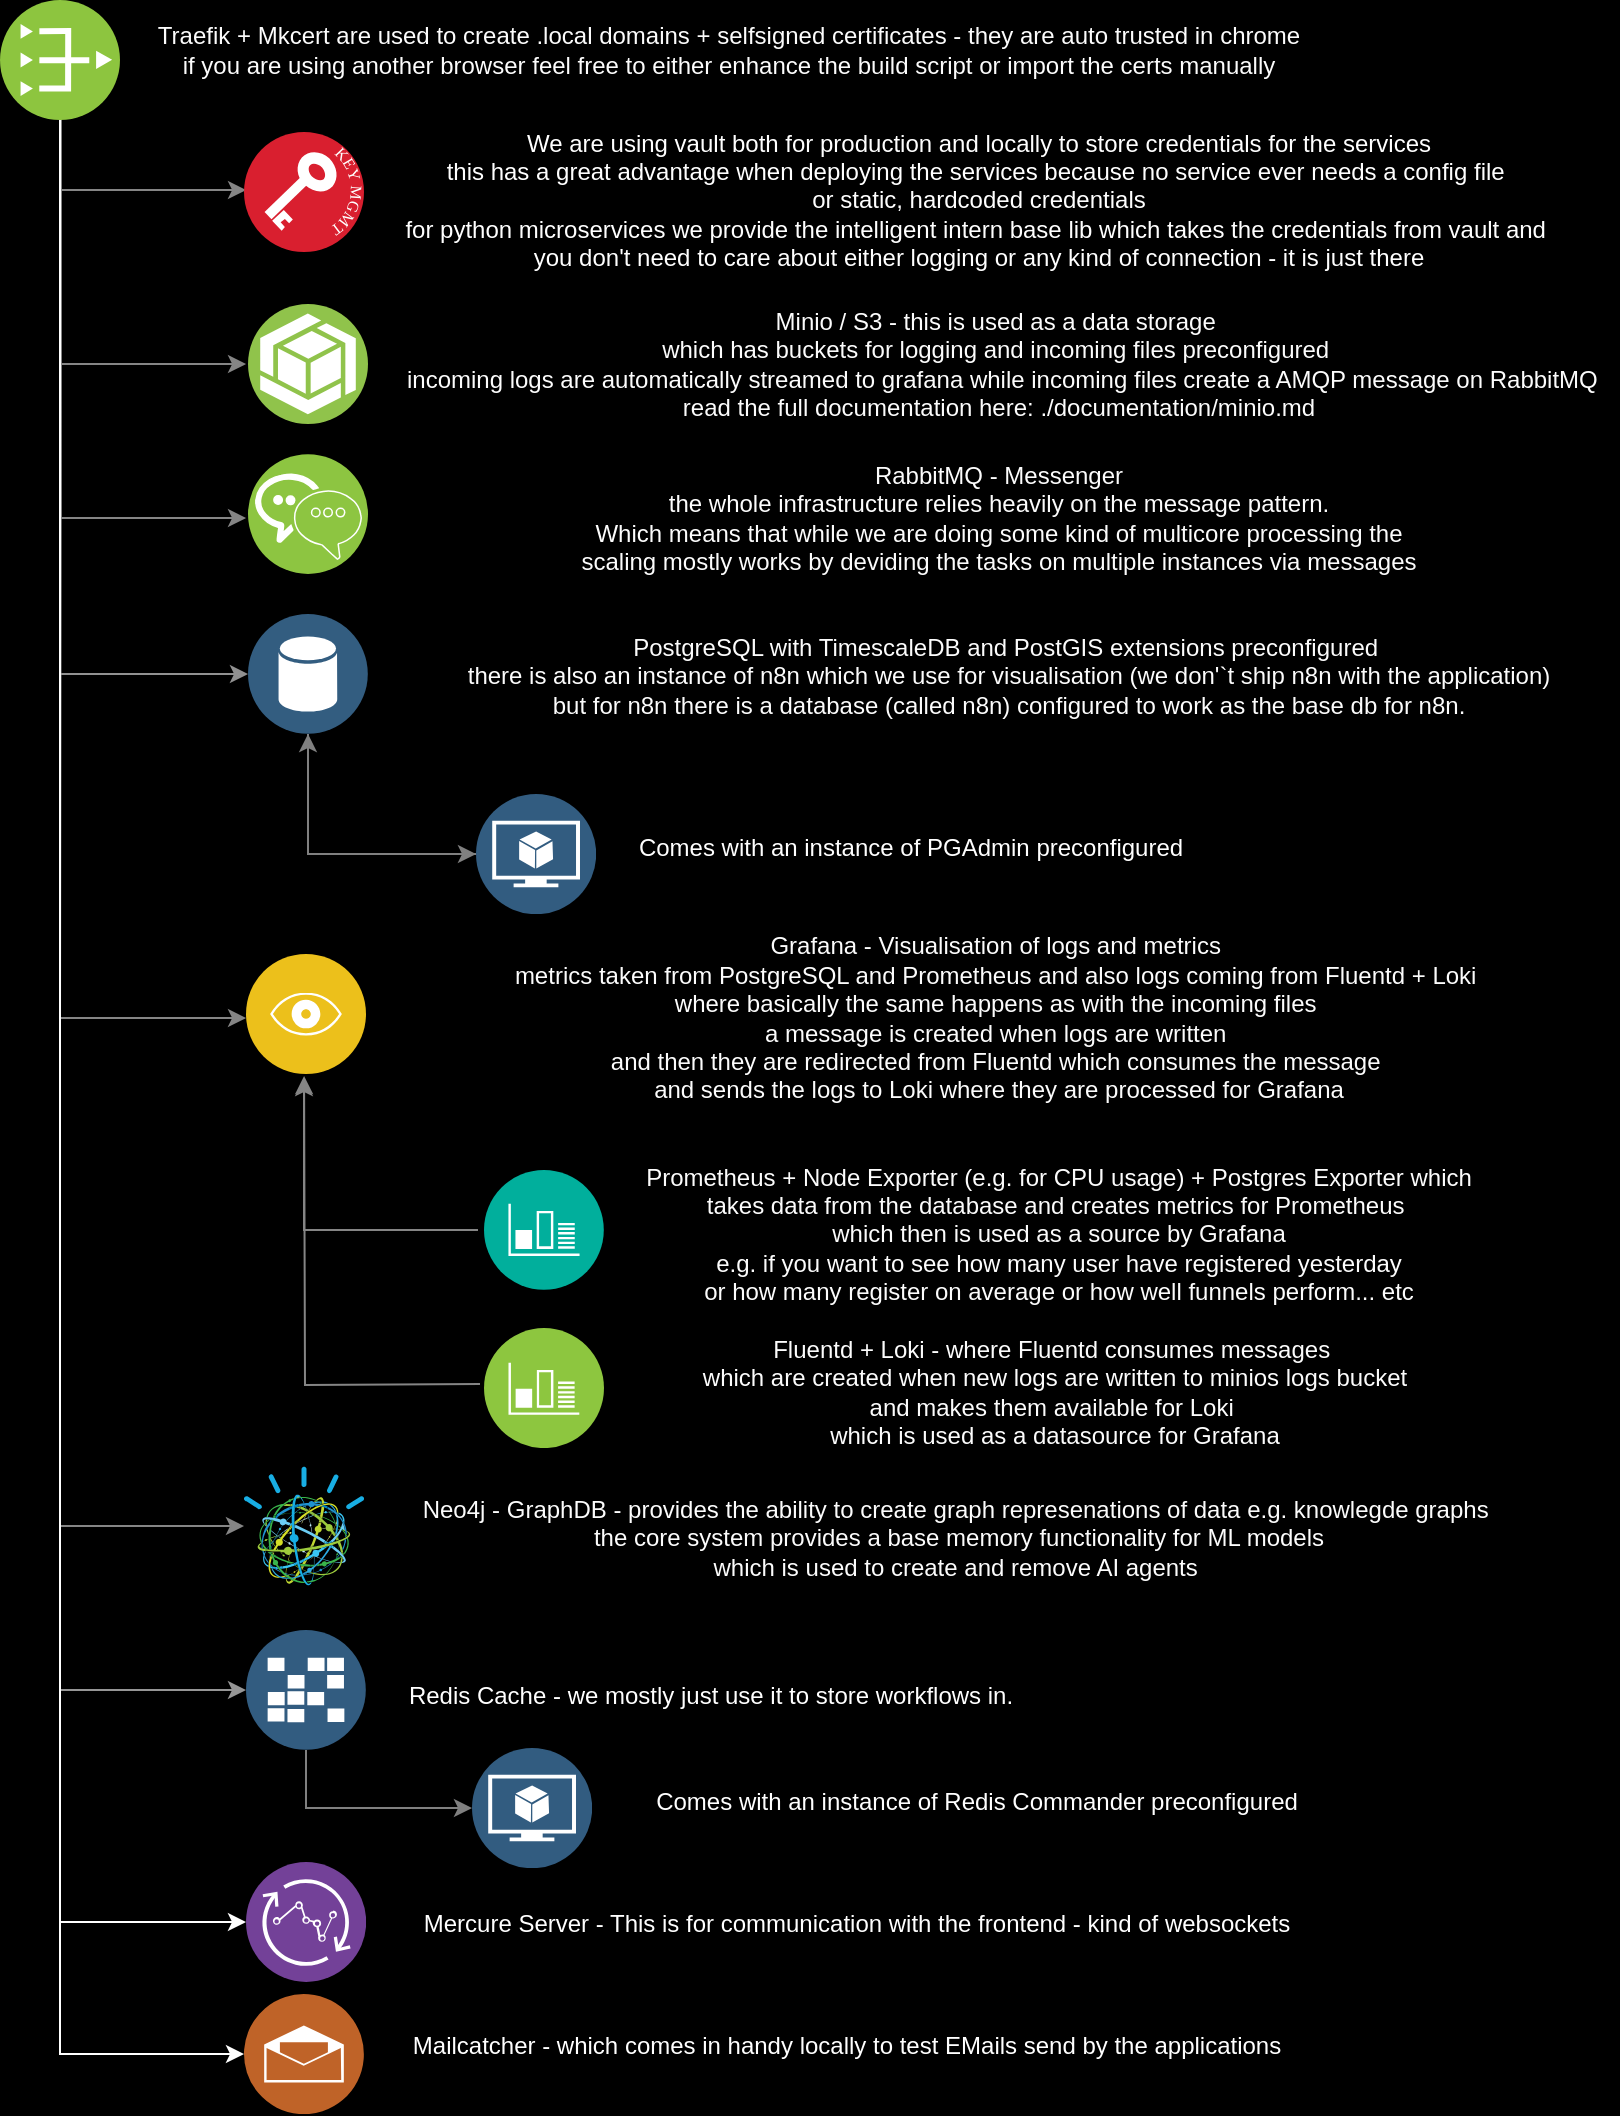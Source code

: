 <mxfile version="25.0.3">
  <diagram name="Page-1" id="F-WUA6dQglnfXswxeoK7">
    <mxGraphModel dx="1434" dy="786" grid="0" gridSize="10" guides="1" tooltips="1" connect="1" arrows="1" fold="1" page="1" pageScale="1" pageWidth="850" pageHeight="1100" background="#000000" math="0" shadow="0">
      <root>
        <mxCell id="0" />
        <mxCell id="1" parent="0" />
        <mxCell id="PLUkXuT272BdfhAI2sZs-28" style="edgeStyle=orthogonalEdgeStyle;rounded=0;orthogonalLoop=1;jettySize=auto;html=1;fontColor=#FCFCFC;labelBackgroundColor=#000000;strokeColor=#858585;" edge="1" parent="1">
          <mxGeometry relative="1" as="geometry">
            <mxPoint x="144.03" y="125" as="targetPoint" />
            <mxPoint x="51.5" y="45" as="sourcePoint" />
            <Array as="points">
              <mxPoint x="52" y="125" />
            </Array>
          </mxGeometry>
        </mxCell>
        <mxCell id="PLUkXuT272BdfhAI2sZs-29" style="edgeStyle=orthogonalEdgeStyle;rounded=0;orthogonalLoop=1;jettySize=auto;html=1;fontColor=#FCFCFC;labelBackgroundColor=#000000;strokeColor=#858585;" edge="1" parent="1">
          <mxGeometry relative="1" as="geometry">
            <mxPoint x="144.03" y="212" as="targetPoint" />
            <mxPoint x="51.5" y="42" as="sourcePoint" />
            <Array as="points">
              <mxPoint x="52" y="212" />
            </Array>
          </mxGeometry>
        </mxCell>
        <mxCell id="PLUkXuT272BdfhAI2sZs-30" style="edgeStyle=orthogonalEdgeStyle;rounded=0;orthogonalLoop=1;jettySize=auto;html=1;fontColor=#FCFCFC;labelBackgroundColor=#000000;strokeColor=#858585;" edge="1" parent="1">
          <mxGeometry relative="1" as="geometry">
            <mxPoint x="144.03" y="289" as="targetPoint" />
            <mxPoint x="51.5" y="45" as="sourcePoint" />
            <Array as="points">
              <mxPoint x="52" y="289" />
            </Array>
          </mxGeometry>
        </mxCell>
        <mxCell id="PLUkXuT272BdfhAI2sZs-31" style="edgeStyle=orthogonalEdgeStyle;rounded=0;orthogonalLoop=1;jettySize=auto;html=1;fontColor=#FCFCFC;labelBackgroundColor=#000000;strokeColor=#858585;entryX=0;entryY=0.5;entryDx=0;entryDy=0;" edge="1" parent="1">
          <mxGeometry relative="1" as="geometry">
            <mxPoint x="144.03" y="539" as="targetPoint" />
            <mxPoint x="51.5" y="60" as="sourcePoint" />
            <Array as="points">
              <mxPoint x="52" y="225" />
              <mxPoint x="51" y="507" />
            </Array>
          </mxGeometry>
        </mxCell>
        <mxCell id="PLUkXuT272BdfhAI2sZs-2" value="Traefik + Mkcert are used to create .local domains + selfsigned certificates - they are auto trusted in chrome &lt;br&gt;if you are using another browser feel free to either enhance the build script or import the certs manually" style="text;html=1;align=center;verticalAlign=middle;resizable=0;points=[];autosize=1;strokeColor=none;fillColor=none;fontColor=#FCFCFC;labelBackgroundColor=#000000;" vertex="1" parent="1">
          <mxGeometry x="90" y="35" width="590" height="40" as="geometry" />
        </mxCell>
        <mxCell id="PLUkXuT272BdfhAI2sZs-32" value="Minio / S3 - this is used as a data storage&amp;nbsp;&lt;div&gt;which has buckets for logging and incoming files preconfigured&amp;nbsp;&lt;br&gt;&amp;nbsp;incoming logs are automatically streamed to grafana while incoming files create a AMQP message on RabbitMQ&lt;br&gt;read the full documentation here: ./documentation/minio.md&lt;/div&gt;" style="text;html=1;align=center;verticalAlign=middle;resizable=0;points=[];autosize=1;strokeColor=none;fillColor=none;fontColor=#FCFCFC;labelBackgroundColor=#000000;" vertex="1" parent="1">
          <mxGeometry x="210" y="177" width="620" height="70" as="geometry" />
        </mxCell>
        <mxCell id="PLUkXuT272BdfhAI2sZs-34" value="RabbitMQ - Messenger&lt;div&gt;the whole infrastructure relies heavily on the message pattern. &lt;br&gt;Which means that while we are doing some kind of multicore processing the &lt;br&gt;scaling mostly works by deviding the tasks on multiple instances via messages&lt;/div&gt;" style="text;html=1;align=center;verticalAlign=middle;resizable=0;points=[];autosize=1;strokeColor=none;fillColor=none;fontColor=#FCFCFC;labelBackgroundColor=#000000;" vertex="1" parent="1">
          <mxGeometry x="300" y="254" width="440" height="70" as="geometry" />
        </mxCell>
        <mxCell id="PLUkXuT272BdfhAI2sZs-36" value="PostgreSQL with TimescaleDB and PostGIS extensions preconfigured&amp;nbsp;&lt;div&gt;there is also an instance of n8n which we use for visualisation (we don&#39;`t ship n8n with the application)&lt;br&gt;but for n8n there is a database (called n8n) configured to work as the base db for n8n.&lt;/div&gt;" style="text;html=1;align=center;verticalAlign=middle;resizable=0;points=[];autosize=1;strokeColor=none;fillColor=none;fontColor=#FCFCFC;labelBackgroundColor=#000000;" vertex="1" parent="1">
          <mxGeometry x="245" y="338" width="560" height="60" as="geometry" />
        </mxCell>
        <mxCell id="PLUkXuT272BdfhAI2sZs-37" value="Grafana - Visualisation of logs and metrics&amp;nbsp;&lt;div&gt;metrics taken from PostgreSQL and Prometheus and also logs coming from Fluentd + Loki&amp;nbsp;&lt;div&gt;where basically the same happens as with the incoming files&amp;nbsp;&lt;div&gt;a message is created when logs are written&amp;nbsp;&lt;/div&gt;&lt;div&gt;and then they are redirected from Fluentd which consumes the message&amp;nbsp;&lt;/div&gt;&lt;div&gt;and sends the logs to Loki where they are processed for Grafana&lt;/div&gt;&lt;/div&gt;&lt;/div&gt;" style="text;html=1;align=center;verticalAlign=middle;resizable=0;points=[];autosize=1;strokeColor=none;fillColor=none;fontColor=#FCFCFC;labelBackgroundColor=#000000;" vertex="1" parent="1">
          <mxGeometry x="269" y="490" width="502" height="98" as="geometry" />
        </mxCell>
        <mxCell id="PLUkXuT272BdfhAI2sZs-60" style="edgeStyle=orthogonalEdgeStyle;rounded=0;orthogonalLoop=1;jettySize=auto;html=1;exitX=0.5;exitY=1;exitDx=0;exitDy=0;entryX=0;entryY=0.5;entryDx=0;entryDy=0;strokeColor=#808080;" edge="1" parent="1" source="PLUkXuT272BdfhAI2sZs-42" target="PLUkXuT272BdfhAI2sZs-58">
          <mxGeometry relative="1" as="geometry" />
        </mxCell>
        <mxCell id="PLUkXuT272BdfhAI2sZs-42" value="" style="image;aspect=fixed;perimeter=ellipsePerimeter;html=1;align=center;shadow=0;dashed=0;fontColor=#FCFCFC;labelBackgroundColor=#000000;fontSize=12;spacingTop=3;image=img/lib/ibm/data/data_services.svg;strokeColor=#858585;" vertex="1" parent="1">
          <mxGeometry x="145" y="337" width="60" height="60" as="geometry" />
        </mxCell>
        <mxCell id="PLUkXuT272BdfhAI2sZs-44" value="" style="image;aspect=fixed;perimeter=ellipsePerimeter;html=1;align=center;shadow=0;dashed=0;fontColor=#FCFCFC;labelBackgroundColor=#000000;fontSize=12;spacingTop=3;image=img/lib/ibm/infrastructure/enterprise_messaging.svg;strokeColor=#858585;" vertex="1" parent="1">
          <mxGeometry x="145" y="257" width="60" height="60" as="geometry" />
        </mxCell>
        <mxCell id="PLUkXuT272BdfhAI2sZs-46" value="" style="image;aspect=fixed;perimeter=ellipsePerimeter;html=1;align=center;shadow=0;dashed=0;fontColor=#FCFCFC;labelBackgroundColor=#000000;fontSize=12;spacingTop=3;image=img/lib/ibm/vpc/ObjectStorage.svg;strokeColor=#858585;" vertex="1" parent="1">
          <mxGeometry x="145" y="182" width="60" height="60" as="geometry" />
        </mxCell>
        <mxCell id="PLUkXuT272BdfhAI2sZs-56" style="edgeStyle=orthogonalEdgeStyle;rounded=0;orthogonalLoop=1;jettySize=auto;html=1;exitX=0.5;exitY=1;exitDx=0;exitDy=0;entryX=0;entryY=0.5;entryDx=0;entryDy=0;fontColor=#FCFCFC;labelBackgroundColor=#000000;strokeColor=#858585;" edge="1" parent="1" source="PLUkXuT272BdfhAI2sZs-47" target="PLUkXuT272BdfhAI2sZs-55">
          <mxGeometry relative="1" as="geometry">
            <mxPoint x="51" y="680" as="targetPoint" />
          </mxGeometry>
        </mxCell>
        <mxCell id="PLUkXuT272BdfhAI2sZs-62" style="edgeStyle=orthogonalEdgeStyle;rounded=0;orthogonalLoop=1;jettySize=auto;html=1;exitX=0.5;exitY=1;exitDx=0;exitDy=0;entryX=0;entryY=0.5;entryDx=0;entryDy=0;strokeColor=#919191;" edge="1" parent="1" source="PLUkXuT272BdfhAI2sZs-47" target="PLUkXuT272BdfhAI2sZs-42">
          <mxGeometry relative="1" as="geometry" />
        </mxCell>
        <mxCell id="PLUkXuT272BdfhAI2sZs-76" style="edgeStyle=orthogonalEdgeStyle;rounded=0;orthogonalLoop=1;jettySize=auto;html=1;exitX=0.5;exitY=1;exitDx=0;exitDy=0;strokeColor=#969696;entryX=0;entryY=0.5;entryDx=0;entryDy=0;" edge="1" parent="1" source="PLUkXuT272BdfhAI2sZs-47" target="PLUkXuT272BdfhAI2sZs-67">
          <mxGeometry relative="1" as="geometry">
            <mxPoint x="51" y="1150" as="targetPoint" />
          </mxGeometry>
        </mxCell>
        <mxCell id="PLUkXuT272BdfhAI2sZs-78" style="edgeStyle=orthogonalEdgeStyle;rounded=0;orthogonalLoop=1;jettySize=auto;html=1;exitX=0.5;exitY=1;exitDx=0;exitDy=0;strokeColor=#FFFFFF;entryX=0;entryY=0.5;entryDx=0;entryDy=0;" edge="1" parent="1" source="PLUkXuT272BdfhAI2sZs-47" target="PLUkXuT272BdfhAI2sZs-77">
          <mxGeometry relative="1" as="geometry">
            <mxPoint x="51" y="1202" as="targetPoint" />
          </mxGeometry>
        </mxCell>
        <mxCell id="PLUkXuT272BdfhAI2sZs-81" style="edgeStyle=orthogonalEdgeStyle;rounded=0;orthogonalLoop=1;jettySize=auto;html=1;exitX=0.5;exitY=1;exitDx=0;exitDy=0;strokeColor=#FFFFFF;entryX=0;entryY=0.5;entryDx=0;entryDy=0;" edge="1" parent="1" source="PLUkXuT272BdfhAI2sZs-47" target="PLUkXuT272BdfhAI2sZs-80">
          <mxGeometry relative="1" as="geometry">
            <mxPoint x="51" y="1262" as="targetPoint" />
          </mxGeometry>
        </mxCell>
        <mxCell id="PLUkXuT272BdfhAI2sZs-47" value="" style="image;aspect=fixed;perimeter=ellipsePerimeter;html=1;align=center;shadow=0;dashed=0;fontColor=#FCFCFC;labelBackgroundColor=#000000;fontSize=12;spacingTop=3;image=img/lib/ibm/vpc/PublicGateway.svg;strokeColor=#858585;" vertex="1" parent="1">
          <mxGeometry x="21" y="30" width="60" height="60" as="geometry" />
        </mxCell>
        <mxCell id="PLUkXuT272BdfhAI2sZs-50" style="edgeStyle=orthogonalEdgeStyle;rounded=0;orthogonalLoop=1;jettySize=auto;html=1;fontColor=#FCFCFC;labelBackgroundColor=#000000;strokeColor=#858585;" edge="1" parent="1">
          <mxGeometry relative="1" as="geometry">
            <mxPoint x="259.997" y="645" as="sourcePoint" />
            <mxPoint x="173" y="569" as="targetPoint" />
            <Array as="points">
              <mxPoint x="172.93" y="645" />
            </Array>
          </mxGeometry>
        </mxCell>
        <mxCell id="PLUkXuT272BdfhAI2sZs-53" style="edgeStyle=orthogonalEdgeStyle;rounded=0;orthogonalLoop=1;jettySize=auto;html=1;entryX=0.5;entryY=1;entryDx=0;entryDy=0;fontColor=#FCFCFC;labelBackgroundColor=#000000;strokeColor=#858585;" edge="1" parent="1">
          <mxGeometry relative="1" as="geometry">
            <mxPoint x="261" y="722" as="sourcePoint" />
            <mxPoint x="173.03" y="568" as="targetPoint" />
          </mxGeometry>
        </mxCell>
        <mxCell id="PLUkXuT272BdfhAI2sZs-52" value="Prometheus + Node Exporter (e.g. for CPU usage) + Postgres Exporter which&lt;div&gt;takes data from the database and creates metrics for Prometheus&amp;nbsp;&lt;/div&gt;&lt;div&gt;which then is used as a source by Grafana&lt;br&gt;e.g. if you want to see how many user have registered yesterday&lt;br&gt;or how many register on average&amp;nbsp;&lt;span style=&quot;&quot;&gt;or how well funnels perform... etc&lt;/span&gt;&lt;/div&gt;" style="text;html=1;align=center;verticalAlign=middle;resizable=0;points=[];autosize=1;strokeColor=none;fillColor=none;fontColor=#FCFCFC;labelBackgroundColor=#000000;" vertex="1" parent="1">
          <mxGeometry x="330" y="602" width="440" height="90" as="geometry" />
        </mxCell>
        <mxCell id="PLUkXuT272BdfhAI2sZs-54" value="Fluentd + Loki - where Fluentd consumes messages&amp;nbsp;&lt;div&gt;which are created when new logs are written to minios logs bucket&lt;/div&gt;&lt;div&gt;and makes them available for Loki&amp;nbsp;&lt;/div&gt;&lt;div&gt;which is used as a datasource for Grafana&lt;/div&gt;" style="text;html=1;align=center;verticalAlign=middle;resizable=0;points=[];autosize=1;strokeColor=none;fillColor=none;fontColor=#FCFCFC;labelBackgroundColor=#000000;" vertex="1" parent="1">
          <mxGeometry x="363" y="691" width="370" height="70" as="geometry" />
        </mxCell>
        <mxCell id="PLUkXuT272BdfhAI2sZs-55" value="" style="image;aspect=fixed;perimeter=ellipsePerimeter;html=1;align=center;shadow=0;dashed=0;fontColor=#FCFCFC;labelBackgroundColor=#000000;fontSize=12;spacingTop=3;image=img/lib/ibm/miscellaneous/cognitive_services.svg;strokeColor=#858585;" vertex="1" parent="1">
          <mxGeometry x="143" y="763" width="60" height="60" as="geometry" />
        </mxCell>
        <mxCell id="PLUkXuT272BdfhAI2sZs-57" value="Neo4j - GraphDB - provides the ability to create graph represenations of data e.g. knowlegde graphs&amp;nbsp;&lt;div&gt;the core system provides a base memory functionality for ML models&lt;/div&gt;&lt;div&gt;which is used to create and remove AI agents&amp;nbsp;&lt;/div&gt;" style="text;html=1;align=center;verticalAlign=middle;resizable=0;points=[];autosize=1;strokeColor=none;fillColor=none;fontColor=#FCFCFC;labelBackgroundColor=#000000;" vertex="1" parent="1">
          <mxGeometry x="220" y="769" width="560" height="60" as="geometry" />
        </mxCell>
        <mxCell id="PLUkXuT272BdfhAI2sZs-59" style="edgeStyle=orthogonalEdgeStyle;rounded=0;orthogonalLoop=1;jettySize=auto;html=1;entryX=0.5;entryY=1;entryDx=0;entryDy=0;strokeColor=#808080;" edge="1" parent="1" source="PLUkXuT272BdfhAI2sZs-58" target="PLUkXuT272BdfhAI2sZs-42">
          <mxGeometry relative="1" as="geometry" />
        </mxCell>
        <mxCell id="PLUkXuT272BdfhAI2sZs-58" value="" style="image;aspect=fixed;perimeter=ellipsePerimeter;html=1;align=center;shadow=0;dashed=0;fontColor=#4277BB;labelBackgroundColor=default;fontSize=12;spacingTop=3;image=img/lib/ibm/data/model.svg;strokeColor=#808080;" vertex="1" parent="1">
          <mxGeometry x="259" y="427" width="60" height="60" as="geometry" />
        </mxCell>
        <mxCell id="PLUkXuT272BdfhAI2sZs-61" value="&lt;font style=&quot;background-color: rgb(0, 0, 0);&quot; color=&quot;#ffffff&quot;&gt;Comes with an instance of PGAdmin preconfigured&lt;/font&gt;" style="text;html=1;align=center;verticalAlign=middle;resizable=0;points=[];autosize=1;strokeColor=none;fillColor=none;" vertex="1" parent="1">
          <mxGeometry x="331" y="441" width="290" height="26" as="geometry" />
        </mxCell>
        <mxCell id="PLUkXuT272BdfhAI2sZs-64" value="&lt;font style=&quot;background-color: rgb(0, 0, 0);&quot; color=&quot;#ffffff&quot;&gt;We are using vault both for production and locally to store credentials for the services&lt;/font&gt;&lt;div&gt;&lt;font style=&quot;background-color: rgb(0, 0, 0);&quot; color=&quot;#ffffff&quot;&gt;this has a great advantage when deploying the services because no service ever needs a config file&amp;nbsp;&lt;/font&gt;&lt;/div&gt;&lt;div&gt;&lt;font style=&quot;background-color: rgb(0, 0, 0);&quot; color=&quot;#ffffff&quot;&gt;or static, hardcoded credentials&lt;/font&gt;&lt;/div&gt;&lt;div&gt;&lt;font style=&quot;background-color: rgb(0, 0, 0);&quot; color=&quot;#ffffff&quot;&gt;for python microservices we provide the intelligent intern base lib which takes the credentials from vault and&amp;nbsp;&lt;/font&gt;&lt;/div&gt;&lt;div&gt;&lt;font style=&quot;background-color: rgb(0, 0, 0);&quot; color=&quot;#ffffff&quot;&gt;you don&#39;t need to care about either logging or any kind of connection - it is just there&lt;/font&gt;&lt;/div&gt;" style="text;html=1;align=center;verticalAlign=middle;resizable=0;points=[];autosize=1;strokeColor=none;fillColor=none;" vertex="1" parent="1">
          <mxGeometry x="214" y="88" width="592" height="84" as="geometry" />
        </mxCell>
        <mxCell id="PLUkXuT272BdfhAI2sZs-65" value="" style="image;aspect=fixed;perimeter=ellipsePerimeter;html=1;align=center;shadow=0;dashed=0;fontColor=#4277BB;labelBackgroundColor=default;fontSize=12;spacingTop=3;image=img/lib/ibm/infrastructure/monitoring_logging.svg;" vertex="1" parent="1">
          <mxGeometry x="263" y="694" width="60" height="60" as="geometry" />
        </mxCell>
        <mxCell id="PLUkXuT272BdfhAI2sZs-66" value="" style="image;aspect=fixed;perimeter=ellipsePerimeter;html=1;align=center;shadow=0;dashed=0;fontColor=#4277BB;labelBackgroundColor=default;fontSize=12;spacingTop=3;image=img/lib/ibm/management/monitoring_metrics.svg;" vertex="1" parent="1">
          <mxGeometry x="263" y="615" width="60" height="60" as="geometry" />
        </mxCell>
        <mxCell id="PLUkXuT272BdfhAI2sZs-67" value="" style="image;aspect=fixed;perimeter=ellipsePerimeter;html=1;align=center;shadow=0;dashed=0;fontColor=#4277BB;labelBackgroundColor=default;fontSize=12;spacingTop=3;image=img/lib/ibm/data/caches.svg;" vertex="1" parent="1">
          <mxGeometry x="144" y="845" width="60" height="60" as="geometry" />
        </mxCell>
        <mxCell id="PLUkXuT272BdfhAI2sZs-69" value="" style="image;aspect=fixed;perimeter=ellipsePerimeter;html=1;align=center;shadow=0;dashed=0;fontColor=#4277BB;labelBackgroundColor=default;fontSize=12;spacingTop=3;image=img/lib/ibm/blockchain/key_management.svg;" vertex="1" parent="1">
          <mxGeometry x="143" y="96" width="60" height="60" as="geometry" />
        </mxCell>
        <mxCell id="PLUkXuT272BdfhAI2sZs-70" value="" style="image;aspect=fixed;perimeter=ellipsePerimeter;html=1;align=center;shadow=0;dashed=0;fontColor=#4277BB;labelBackgroundColor=default;fontSize=12;spacingTop=3;image=img/lib/ibm/applications/visualization.svg;" vertex="1" parent="1">
          <mxGeometry x="144" y="507" width="60" height="60" as="geometry" />
        </mxCell>
        <mxCell id="PLUkXuT272BdfhAI2sZs-71" style="edgeStyle=orthogonalEdgeStyle;rounded=0;orthogonalLoop=1;jettySize=auto;html=1;entryX=0;entryY=0.5;entryDx=0;entryDy=0;strokeColor=#808080;exitX=0.5;exitY=1;exitDx=0;exitDy=0;" edge="1" parent="1" target="PLUkXuT272BdfhAI2sZs-73" source="PLUkXuT272BdfhAI2sZs-67">
          <mxGeometry relative="1" as="geometry">
            <mxPoint x="163" y="934" as="sourcePoint" />
            <mxPoint x="257" y="907" as="targetPoint" />
            <Array as="points">
              <mxPoint x="174" y="934" />
            </Array>
          </mxGeometry>
        </mxCell>
        <mxCell id="PLUkXuT272BdfhAI2sZs-73" value="" style="image;aspect=fixed;perimeter=ellipsePerimeter;html=1;align=center;shadow=0;dashed=0;fontColor=#4277BB;labelBackgroundColor=default;fontSize=12;spacingTop=3;image=img/lib/ibm/data/model.svg;strokeColor=#808080;" vertex="1" parent="1">
          <mxGeometry x="257" y="904" width="60" height="60" as="geometry" />
        </mxCell>
        <mxCell id="PLUkXuT272BdfhAI2sZs-74" value="&lt;font style=&quot;background-color: rgb(0, 0, 0);&quot; color=&quot;#ffffff&quot;&gt;Comes with an instance of Redis Commander preconfigured&lt;/font&gt;" style="text;html=1;align=center;verticalAlign=middle;resizable=0;points=[];autosize=1;strokeColor=none;fillColor=none;" vertex="1" parent="1">
          <mxGeometry x="339" y="918" width="339" height="26" as="geometry" />
        </mxCell>
        <mxCell id="PLUkXuT272BdfhAI2sZs-75" value="&lt;font style=&quot;background-color: rgb(0, 0, 0);&quot; color=&quot;#ffffff&quot;&gt;Redis Cache - we mostly just use it to store workflows in.&lt;/font&gt;" style="text;html=1;align=center;verticalAlign=middle;resizable=0;points=[];autosize=1;strokeColor=none;fillColor=none;" vertex="1" parent="1">
          <mxGeometry x="216" y="865" width="320" height="26" as="geometry" />
        </mxCell>
        <mxCell id="PLUkXuT272BdfhAI2sZs-77" value="" style="image;aspect=fixed;perimeter=ellipsePerimeter;html=1;align=center;shadow=0;dashed=0;fontColor=#4277BB;labelBackgroundColor=default;fontSize=12;spacingTop=3;image=img/lib/ibm/analytics/streaming_computing.svg;" vertex="1" parent="1">
          <mxGeometry x="144" y="961" width="60" height="60" as="geometry" />
        </mxCell>
        <mxCell id="PLUkXuT272BdfhAI2sZs-79" value="&lt;font style=&quot;background-color: rgb(0, 0, 0);&quot; color=&quot;#ffffff&quot;&gt;Mercure Server - This is for communication with the frontend - kind of websockets&lt;/font&gt;" style="text;html=1;align=center;verticalAlign=middle;resizable=0;points=[];autosize=1;strokeColor=none;fillColor=none;" vertex="1" parent="1">
          <mxGeometry x="223" y="979" width="451" height="26" as="geometry" />
        </mxCell>
        <mxCell id="PLUkXuT272BdfhAI2sZs-80" value="" style="image;aspect=fixed;perimeter=ellipsePerimeter;html=1;align=center;shadow=0;dashed=0;fontColor=#4277BB;labelBackgroundColor=default;fontSize=12;spacingTop=3;image=img/lib/ibm/social/messaging.svg;" vertex="1" parent="1">
          <mxGeometry x="143" y="1027" width="60" height="60" as="geometry" />
        </mxCell>
        <mxCell id="PLUkXuT272BdfhAI2sZs-82" value="&lt;font style=&quot;background-color: rgb(0, 0, 0);&quot; color=&quot;#ffffff&quot;&gt;Mailcatcher - which comes in handy locally to test EMails send by the applications&lt;/font&gt;" style="text;html=1;align=center;verticalAlign=middle;resizable=0;points=[];autosize=1;strokeColor=none;fillColor=none;" vertex="1" parent="1">
          <mxGeometry x="218" y="1040" width="452" height="26" as="geometry" />
        </mxCell>
      </root>
    </mxGraphModel>
  </diagram>
</mxfile>
